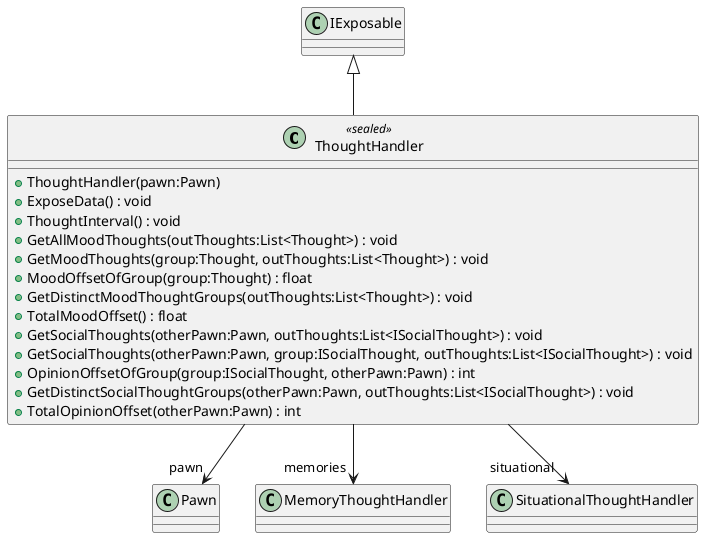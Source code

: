 @startuml
class ThoughtHandler <<sealed>> {
    + ThoughtHandler(pawn:Pawn)
    + ExposeData() : void
    + ThoughtInterval() : void
    + GetAllMoodThoughts(outThoughts:List<Thought>) : void
    + GetMoodThoughts(group:Thought, outThoughts:List<Thought>) : void
    + MoodOffsetOfGroup(group:Thought) : float
    + GetDistinctMoodThoughtGroups(outThoughts:List<Thought>) : void
    + TotalMoodOffset() : float
    + GetSocialThoughts(otherPawn:Pawn, outThoughts:List<ISocialThought>) : void
    + GetSocialThoughts(otherPawn:Pawn, group:ISocialThought, outThoughts:List<ISocialThought>) : void
    + OpinionOffsetOfGroup(group:ISocialThought, otherPawn:Pawn) : int
    + GetDistinctSocialThoughtGroups(otherPawn:Pawn, outThoughts:List<ISocialThought>) : void
    + TotalOpinionOffset(otherPawn:Pawn) : int
}
IExposable <|-- ThoughtHandler
ThoughtHandler --> "pawn" Pawn
ThoughtHandler --> "memories" MemoryThoughtHandler
ThoughtHandler --> "situational" SituationalThoughtHandler
@enduml
